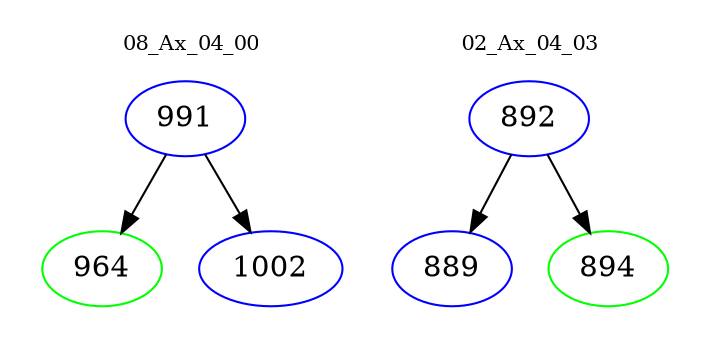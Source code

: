 digraph{
subgraph cluster_0 {
color = white
label = "08_Ax_04_00";
fontsize=10;
T0_991 [label="991", color="blue"]
T0_991 -> T0_964 [color="black"]
T0_964 [label="964", color="green"]
T0_991 -> T0_1002 [color="black"]
T0_1002 [label="1002", color="blue"]
}
subgraph cluster_1 {
color = white
label = "02_Ax_04_03";
fontsize=10;
T1_892 [label="892", color="blue"]
T1_892 -> T1_889 [color="black"]
T1_889 [label="889", color="blue"]
T1_892 -> T1_894 [color="black"]
T1_894 [label="894", color="green"]
}
}
